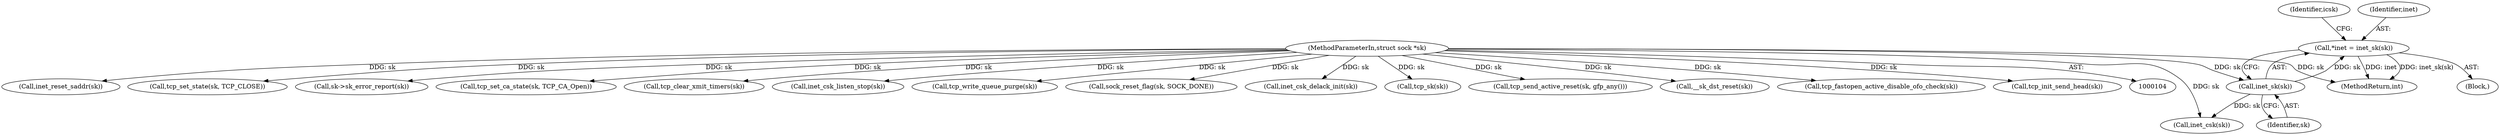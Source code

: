 digraph "0_linux_499350a5a6e7512d9ed369ed63a4244b6536f4f8@pointer" {
"1000109" [label="(Call,*inet = inet_sk(sk))"];
"1000111" [label="(Call,inet_sk(sk))"];
"1000105" [label="(MethodParameterIn,struct sock *sk)"];
"1000116" [label="(Call,inet_csk(sk))"];
"1000226" [label="(Call,inet_reset_saddr(sk))"];
"1000137" [label="(Call,tcp_set_state(sk, TCP_CLOSE))"];
"1000342" [label="(Call,sk->sk_error_report(sk))"];
"1000296" [label="(Call,tcp_set_ca_state(sk, TCP_CA_Open))"];
"1000115" [label="(Identifier,icsk)"];
"1000198" [label="(Call,tcp_clear_xmit_timers(sk))"];
"1000110" [label="(Identifier,inet)"];
"1000105" [label="(MethodParameterIn,struct sock *sk)"];
"1000145" [label="(Call,inet_csk_listen_stop(sk))"];
"1000205" [label="(Call,tcp_write_queue_purge(sk))"];
"1000233" [label="(Call,sock_reset_flag(sk, SOCK_DONE))"];
"1000107" [label="(Block,)"];
"1000301" [label="(Call,inet_csk_delack_init(sk))"];
"1000121" [label="(Call,tcp_sk(sk))"];
"1000112" [label="(Identifier,sk)"];
"1000111" [label="(Call,inet_sk(sk))"];
"1000346" [label="(MethodReturn,int)"];
"1000180" [label="(Call,tcp_send_active_reset(sk, gfp_any()))"];
"1000109" [label="(Call,*inet = inet_sk(sk))"];
"1000322" [label="(Call,__sk_dst_reset(sk))"];
"1000207" [label="(Call,tcp_fastopen_active_disable_ofo_check(sk))"];
"1000310" [label="(Call,tcp_init_send_head(sk))"];
"1000109" -> "1000107"  [label="AST: "];
"1000109" -> "1000111"  [label="CFG: "];
"1000110" -> "1000109"  [label="AST: "];
"1000111" -> "1000109"  [label="AST: "];
"1000115" -> "1000109"  [label="CFG: "];
"1000109" -> "1000346"  [label="DDG: inet"];
"1000109" -> "1000346"  [label="DDG: inet_sk(sk)"];
"1000111" -> "1000109"  [label="DDG: sk"];
"1000111" -> "1000112"  [label="CFG: "];
"1000112" -> "1000111"  [label="AST: "];
"1000105" -> "1000111"  [label="DDG: sk"];
"1000111" -> "1000116"  [label="DDG: sk"];
"1000105" -> "1000104"  [label="AST: "];
"1000105" -> "1000346"  [label="DDG: sk"];
"1000105" -> "1000116"  [label="DDG: sk"];
"1000105" -> "1000121"  [label="DDG: sk"];
"1000105" -> "1000137"  [label="DDG: sk"];
"1000105" -> "1000145"  [label="DDG: sk"];
"1000105" -> "1000180"  [label="DDG: sk"];
"1000105" -> "1000198"  [label="DDG: sk"];
"1000105" -> "1000205"  [label="DDG: sk"];
"1000105" -> "1000207"  [label="DDG: sk"];
"1000105" -> "1000226"  [label="DDG: sk"];
"1000105" -> "1000233"  [label="DDG: sk"];
"1000105" -> "1000296"  [label="DDG: sk"];
"1000105" -> "1000301"  [label="DDG: sk"];
"1000105" -> "1000310"  [label="DDG: sk"];
"1000105" -> "1000322"  [label="DDG: sk"];
"1000105" -> "1000342"  [label="DDG: sk"];
}
